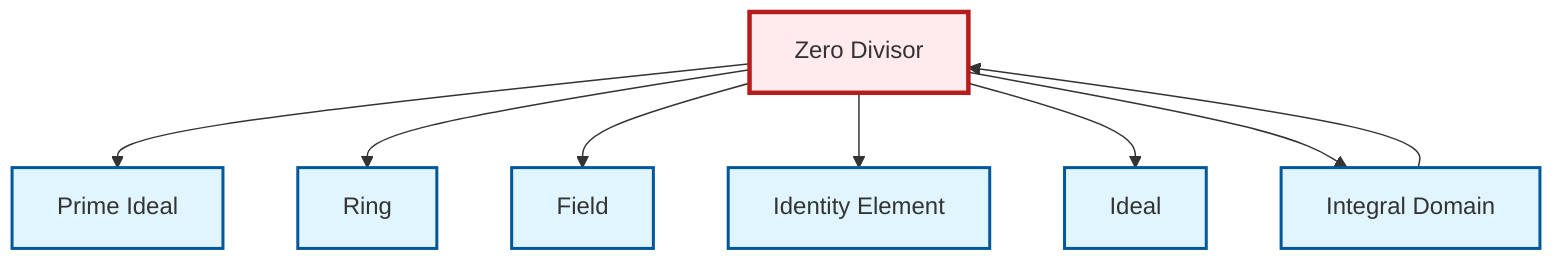 graph TD
    classDef definition fill:#e1f5fe,stroke:#01579b,stroke-width:2px
    classDef theorem fill:#f3e5f5,stroke:#4a148c,stroke-width:2px
    classDef axiom fill:#fff3e0,stroke:#e65100,stroke-width:2px
    classDef example fill:#e8f5e9,stroke:#1b5e20,stroke-width:2px
    classDef current fill:#ffebee,stroke:#b71c1c,stroke-width:3px
    def-ring["Ring"]:::definition
    def-zero-divisor["Zero Divisor"]:::definition
    def-integral-domain["Integral Domain"]:::definition
    def-field["Field"]:::definition
    def-ideal["Ideal"]:::definition
    def-identity-element["Identity Element"]:::definition
    def-prime-ideal["Prime Ideal"]:::definition
    def-zero-divisor --> def-prime-ideal
    def-zero-divisor --> def-ring
    def-zero-divisor --> def-field
    def-zero-divisor --> def-identity-element
    def-integral-domain --> def-zero-divisor
    def-zero-divisor --> def-ideal
    def-zero-divisor --> def-integral-domain
    class def-zero-divisor current